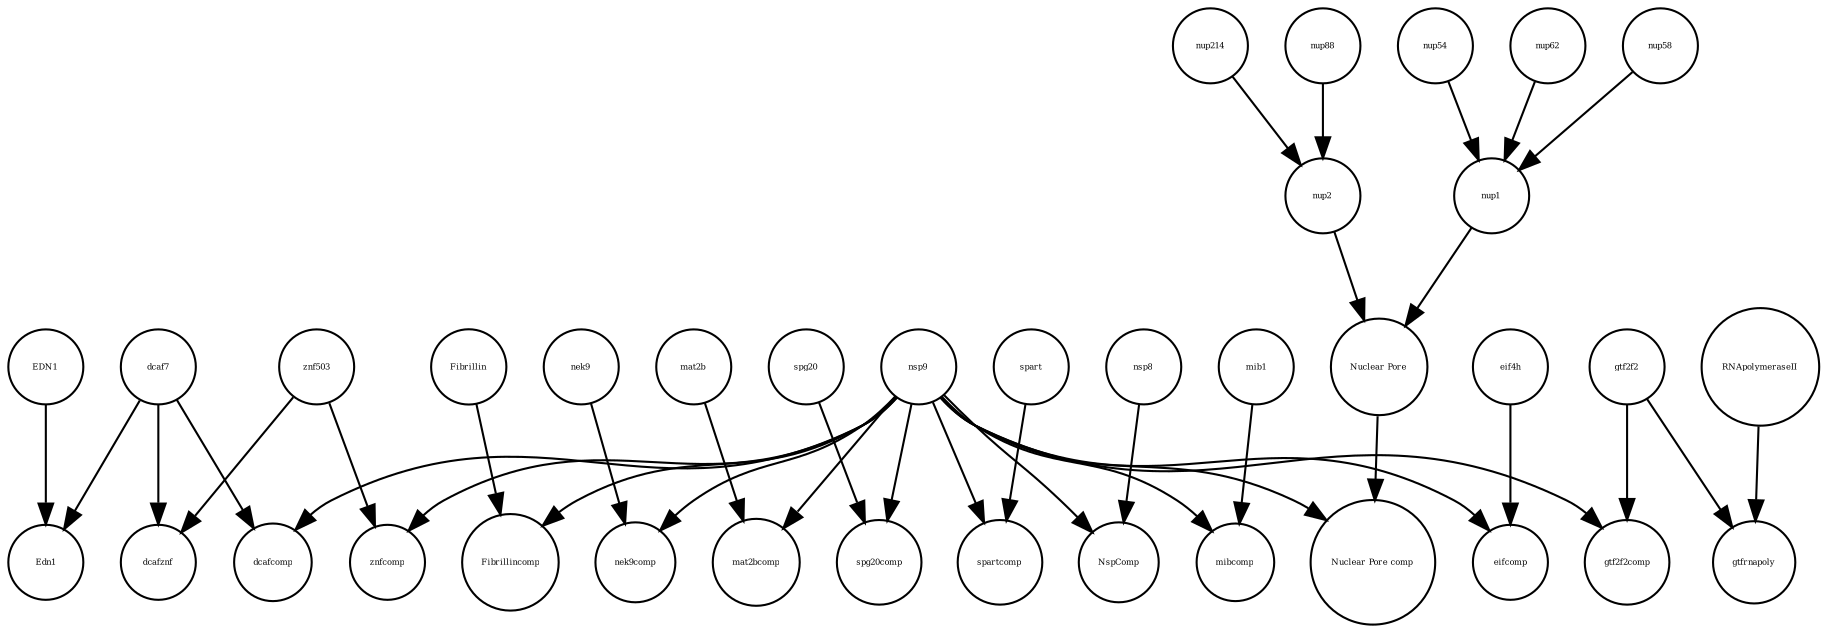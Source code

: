 strict digraph  {
znfcomp [annotation="", bipartite=0, cls=complex, fontsize=4, label=znfcomp, shape=circle];
spg20 [annotation="", bipartite=0, cls=macromolecule, fontsize=4, label=spg20, shape=circle];
nup214 [annotation=urn_miriam_uniprot_P35658, bipartite=0, cls=macromolecule, fontsize=4, label=nup214, shape=circle];
Fibrillin [annotation="", bipartite=0, cls=complex, fontsize=4, label=Fibrillin, shape=circle];
gtfrnapoly [annotation="", bipartite=0, cls=complex, fontsize=4, label=gtfrnapoly, shape=circle];
dcaf7 [annotation=urn_miriam_uniprot_P61962, bipartite=0, cls=macromolecule, fontsize=4, label=dcaf7, shape=circle];
"Nuclear Pore" [annotation="", bipartite=0, cls=complex, fontsize=4, label="Nuclear Pore", shape=circle];
gtf2f2comp [annotation="", bipartite=0, cls=complex, fontsize=4, label=gtf2f2comp, shape=circle];
nup62 [annotation=urn_miriam_uniprot_P37198, bipartite=0, cls=macromolecule, fontsize=4, label=nup62, shape=circle];
Fibrillincomp [annotation="", bipartite=0, cls=complex, fontsize=4, label=Fibrillincomp, shape=circle];
nek9 [annotation=urn_miriam_uniprot_Q8TD19, bipartite=0, cls=macromolecule, fontsize=4, label=nek9, shape=circle];
nup2 [annotation="", bipartite=0, cls=complex, fontsize=4, label=nup2, shape=circle];
gtf2f2 [annotation=urn_miriam_uniprot_P13984, bipartite=0, cls=macromolecule, fontsize=4, label=gtf2f2, shape=circle];
eif4h [annotation=urn_miriam_uniprot_Q15056, bipartite=0, cls=macromolecule, fontsize=4, label=eif4h, shape=circle];
dcafznf [annotation="", bipartite=0, cls=complex, fontsize=4, label=dcafznf, shape=circle];
nek9comp [annotation="", bipartite=0, cls=complex, fontsize=4, label=nek9comp, shape=circle];
spart [annotation=urn_miriam_uniprot_Q8N0X7, bipartite=0, cls=macromolecule, fontsize=4, label=spart, shape=circle];
mat2bcomp [annotation="", bipartite=0, cls=complex, fontsize=4, label=mat2bcomp, shape=circle];
Edn1 [annotation="", bipartite=0, cls="nucleic acid feature", fontsize=4, label=Edn1, shape=circle];
nsp8 [annotation=urn_miriam_uniprot_P0DTD1, bipartite=0, cls=macromolecule, fontsize=4, label=nsp8, shape=circle];
spg20comp [annotation="", bipartite=0, cls=complex, fontsize=4, label=spg20comp, shape=circle];
nup1 [annotation="", bipartite=0, cls=complex, fontsize=4, label=nup1, shape=circle];
mib1 [annotation=urn_miriam_uniprot_Q86YT6, bipartite=0, cls=macromolecule, fontsize=4, label=mib1, shape=circle];
znf503 [annotation=urn_miriam_uniprot_Q96F45, bipartite=0, cls=macromolecule, fontsize=4, label=znf503, shape=circle];
spartcomp [annotation="", bipartite=0, cls=complex, fontsize=4, label=spartcomp, shape=circle];
NspComp [annotation="", bipartite=0, cls=complex, fontsize=4, label=NspComp, shape=circle];
mat2b [annotation=urn_miriam_uniprot_Q9NZL9, bipartite=0, cls=macromolecule, fontsize=4, label=mat2b, shape=circle];
mibcomp [annotation="", bipartite=0, cls=complex, fontsize=4, label=mibcomp, shape=circle];
"Nuclear Pore comp" [annotation="", bipartite=0, cls=complex, fontsize=4, label="Nuclear Pore comp", shape=circle];
nsp9 [annotation=urn_miriam_uniprot_P0DTD1, bipartite=0, cls=macromolecule, fontsize=4, label=nsp9, shape=circle];
eifcomp [annotation="", bipartite=0, cls=complex, fontsize=4, label=eifcomp, shape=circle];
RNApolymeraseII [annotation=urn_miriam_uniprot_P30876, bipartite=0, cls=macromolecule, fontsize=4, label=RNApolymeraseII, shape=circle];
dcafcomp [annotation="", bipartite=0, cls=complex, fontsize=4, label=dcafcomp, shape=circle];
EDN1 [annotation="", bipartite=0, cls="nucleic acid feature", fontsize=4, label=EDN1, shape=circle];
nup88 [annotation=urn_miriam_uniprot_Q99567, bipartite=0, cls=macromolecule, fontsize=4, label=nup88, shape=circle];
nup58 [annotation=urn_miriam_uniprot_Q9BVL2, bipartite=0, cls=macromolecule, fontsize=4, label=nup58, shape=circle];
nup54 [annotation=urn_miriam_uniprot_Q7Z3B4, bipartite=0, cls=macromolecule, fontsize=4, label=nup54, shape=circle];
spg20 -> spg20comp  [annotation="", interaction_type=production];
nup214 -> nup2  [annotation="", interaction_type=production];
Fibrillin -> Fibrillincomp  [annotation="", interaction_type=production];
dcaf7 -> dcafznf  [annotation="", interaction_type=production];
dcaf7 -> Edn1  [annotation=urn_miriam_pubmed_27880803, interaction_type=catalysis];
dcaf7 -> dcafcomp  [annotation="", interaction_type=production];
"Nuclear Pore" -> "Nuclear Pore comp"  [annotation="", interaction_type=production];
nup62 -> nup1  [annotation="", interaction_type=production];
nek9 -> nek9comp  [annotation="", interaction_type=production];
nup2 -> "Nuclear Pore"  [annotation="", interaction_type=production];
gtf2f2 -> gtfrnapoly  [annotation="", interaction_type=production];
gtf2f2 -> gtf2f2comp  [annotation="", interaction_type=production];
eif4h -> eifcomp  [annotation="", interaction_type=production];
spart -> spartcomp  [annotation="", interaction_type=production];
nsp8 -> NspComp  [annotation="", interaction_type=production];
nup1 -> "Nuclear Pore"  [annotation="", interaction_type=production];
mib1 -> mibcomp  [annotation="", interaction_type=production];
znf503 -> dcafznf  [annotation="", interaction_type=production];
znf503 -> znfcomp  [annotation="", interaction_type=production];
mat2b -> mat2bcomp  [annotation="", interaction_type=production];
nsp9 -> spg20comp  [annotation="", interaction_type=production];
nsp9 -> dcafcomp  [annotation="", interaction_type=production];
nsp9 -> znfcomp  [annotation="", interaction_type=production];
nsp9 -> mibcomp  [annotation="", interaction_type=production];
nsp9 -> mat2bcomp  [annotation="", interaction_type=production];
nsp9 -> gtf2f2comp  [annotation="", interaction_type=production];
nsp9 -> "Nuclear Pore comp"  [annotation="", interaction_type=production];
nsp9 -> eifcomp  [annotation="", interaction_type=production];
nsp9 -> NspComp  [annotation="", interaction_type=production];
nsp9 -> spartcomp  [annotation="", interaction_type=production];
nsp9 -> Fibrillincomp  [annotation="", interaction_type=production];
nsp9 -> nek9comp  [annotation="", interaction_type=production];
RNApolymeraseII -> gtfrnapoly  [annotation="", interaction_type=production];
EDN1 -> Edn1  [annotation="", interaction_type=production];
nup88 -> nup2  [annotation="", interaction_type=production];
nup58 -> nup1  [annotation="", interaction_type=production];
nup54 -> nup1  [annotation="", interaction_type=production];
}
